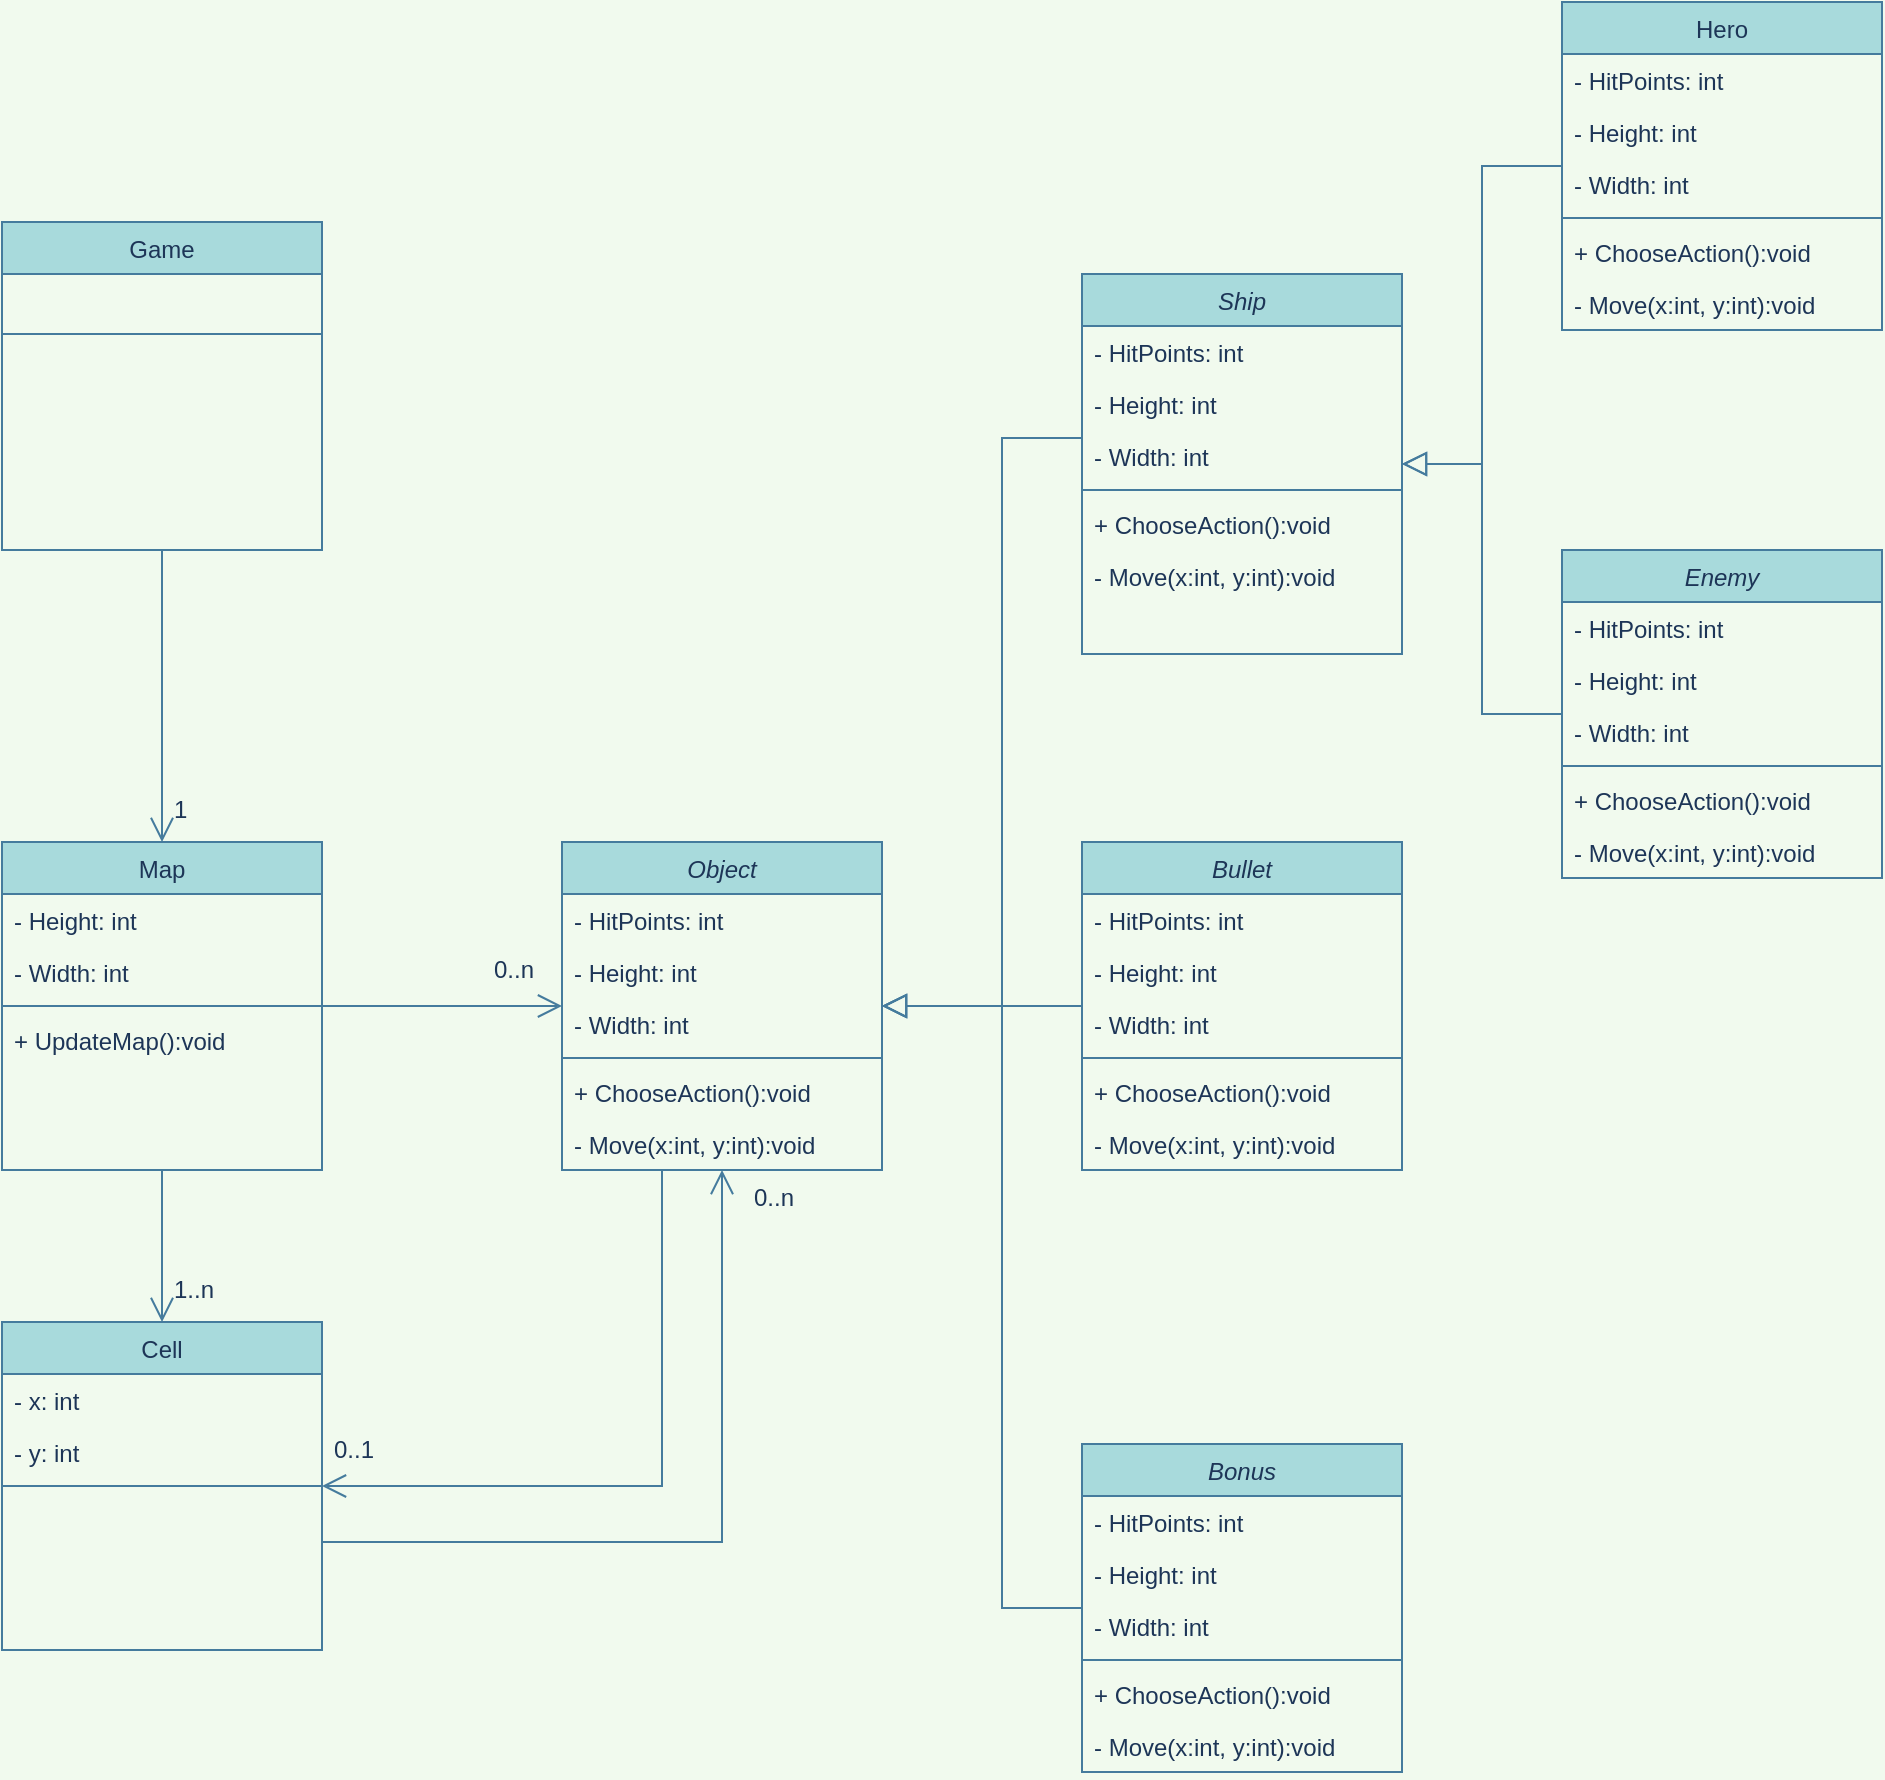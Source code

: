 <mxfile version="16.2.4" type="github">
  <diagram id="C5RBs43oDa-KdzZeNtuy" name="Page-1">
    <mxGraphModel dx="2249" dy="1931" grid="1" gridSize="10" guides="1" tooltips="1" connect="1" arrows="1" fold="1" page="1" pageScale="1" pageWidth="827" pageHeight="1169" background="#F1FAEE" math="0" shadow="0">
      <root>
        <mxCell id="WIyWlLk6GJQsqaUBKTNV-0" />
        <mxCell id="WIyWlLk6GJQsqaUBKTNV-1" parent="WIyWlLk6GJQsqaUBKTNV-0" />
        <mxCell id="6Kgd5F2GnS0SVKOcDhDG-1" style="edgeStyle=orthogonalEdgeStyle;rounded=0;orthogonalLoop=1;jettySize=auto;html=1;endArrow=open;endFill=0;endSize=10;labelBackgroundColor=#F1FAEE;strokeColor=#457B9D;fontColor=#1D3557;" edge="1" parent="WIyWlLk6GJQsqaUBKTNV-1" source="zkfFHV4jXpPFQw0GAbJ--0" target="sF40B5gUfmNzDspJuT0A-15">
          <mxGeometry relative="1" as="geometry">
            <Array as="points">
              <mxPoint x="270" y="442" />
            </Array>
          </mxGeometry>
        </mxCell>
        <mxCell id="zkfFHV4jXpPFQw0GAbJ--0" value="Object" style="swimlane;fontStyle=2;align=center;verticalAlign=top;childLayout=stackLayout;horizontal=1;startSize=26;horizontalStack=0;resizeParent=1;resizeLast=0;collapsible=1;marginBottom=0;rounded=0;shadow=0;strokeWidth=1;fillColor=#A8DADC;strokeColor=#457B9D;fontColor=#1D3557;" parent="WIyWlLk6GJQsqaUBKTNV-1" vertex="1">
          <mxGeometry x="220" y="120" width="160" height="164" as="geometry">
            <mxRectangle x="230" y="140" width="160" height="26" as="alternateBounds" />
          </mxGeometry>
        </mxCell>
        <mxCell id="zkfFHV4jXpPFQw0GAbJ--1" value="- HitPoints: int" style="text;align=left;verticalAlign=top;spacingLeft=4;spacingRight=4;overflow=hidden;rotatable=0;points=[[0,0.5],[1,0.5]];portConstraint=eastwest;fontColor=#1D3557;" parent="zkfFHV4jXpPFQw0GAbJ--0" vertex="1">
          <mxGeometry y="26" width="160" height="26" as="geometry" />
        </mxCell>
        <mxCell id="zkfFHV4jXpPFQw0GAbJ--2" value="- Height: int" style="text;align=left;verticalAlign=top;spacingLeft=4;spacingRight=4;overflow=hidden;rotatable=0;points=[[0,0.5],[1,0.5]];portConstraint=eastwest;rounded=0;shadow=0;html=0;fontColor=#1D3557;" parent="zkfFHV4jXpPFQw0GAbJ--0" vertex="1">
          <mxGeometry y="52" width="160" height="26" as="geometry" />
        </mxCell>
        <mxCell id="zkfFHV4jXpPFQw0GAbJ--3" value="- Width: int" style="text;align=left;verticalAlign=top;spacingLeft=4;spacingRight=4;overflow=hidden;rotatable=0;points=[[0,0.5],[1,0.5]];portConstraint=eastwest;rounded=0;shadow=0;html=0;fontColor=#1D3557;" parent="zkfFHV4jXpPFQw0GAbJ--0" vertex="1">
          <mxGeometry y="78" width="160" height="26" as="geometry" />
        </mxCell>
        <mxCell id="zkfFHV4jXpPFQw0GAbJ--4" value="" style="line;html=1;strokeWidth=1;align=left;verticalAlign=middle;spacingTop=-1;spacingLeft=3;spacingRight=3;rotatable=0;labelPosition=right;points=[];portConstraint=eastwest;labelBackgroundColor=#F1FAEE;fillColor=#A8DADC;strokeColor=#457B9D;fontColor=#1D3557;" parent="zkfFHV4jXpPFQw0GAbJ--0" vertex="1">
          <mxGeometry y="104" width="160" height="8" as="geometry" />
        </mxCell>
        <mxCell id="zkfFHV4jXpPFQw0GAbJ--5" value="+ ChooseAction():void " style="text;align=left;verticalAlign=top;spacingLeft=4;spacingRight=4;overflow=hidden;rotatable=0;points=[[0,0.5],[1,0.5]];portConstraint=eastwest;fontColor=#1D3557;" parent="zkfFHV4jXpPFQw0GAbJ--0" vertex="1">
          <mxGeometry y="112" width="160" height="26" as="geometry" />
        </mxCell>
        <mxCell id="sF40B5gUfmNzDspJuT0A-0" value="- Move(x:int, y:int):void " style="text;align=left;verticalAlign=top;spacingLeft=4;spacingRight=4;overflow=hidden;rotatable=0;points=[[0,0.5],[1,0.5]];portConstraint=eastwest;fontColor=#1D3557;" parent="zkfFHV4jXpPFQw0GAbJ--0" vertex="1">
          <mxGeometry y="138" width="160" height="26" as="geometry" />
        </mxCell>
        <mxCell id="sF40B5gUfmNzDspJuT0A-14" style="edgeStyle=orthogonalEdgeStyle;rounded=0;orthogonalLoop=1;jettySize=auto;html=1;endArrow=open;endFill=0;endSize=10;labelBackgroundColor=#F1FAEE;strokeColor=#457B9D;fontColor=#1D3557;" parent="WIyWlLk6GJQsqaUBKTNV-1" source="sF40B5gUfmNzDspJuT0A-1" target="zkfFHV4jXpPFQw0GAbJ--0" edge="1">
          <mxGeometry relative="1" as="geometry" />
        </mxCell>
        <mxCell id="6Kgd5F2GnS0SVKOcDhDG-2" style="edgeStyle=orthogonalEdgeStyle;rounded=0;orthogonalLoop=1;jettySize=auto;html=1;endSize=10;endArrow=open;endFill=0;labelBackgroundColor=#F1FAEE;strokeColor=#457B9D;fontColor=#1D3557;" edge="1" parent="WIyWlLk6GJQsqaUBKTNV-1" source="sF40B5gUfmNzDspJuT0A-1" target="sF40B5gUfmNzDspJuT0A-15">
          <mxGeometry relative="1" as="geometry" />
        </mxCell>
        <mxCell id="sF40B5gUfmNzDspJuT0A-1" value="Map" style="swimlane;fontStyle=0;align=center;verticalAlign=top;childLayout=stackLayout;horizontal=1;startSize=26;horizontalStack=0;resizeParent=1;resizeLast=0;collapsible=1;marginBottom=0;rounded=0;shadow=0;strokeWidth=1;fillColor=#A8DADC;strokeColor=#457B9D;fontColor=#1D3557;" parent="WIyWlLk6GJQsqaUBKTNV-1" vertex="1">
          <mxGeometry x="-60" y="120" width="160" height="164" as="geometry">
            <mxRectangle x="230" y="140" width="160" height="26" as="alternateBounds" />
          </mxGeometry>
        </mxCell>
        <mxCell id="sF40B5gUfmNzDspJuT0A-3" value="- Height: int" style="text;align=left;verticalAlign=top;spacingLeft=4;spacingRight=4;overflow=hidden;rotatable=0;points=[[0,0.5],[1,0.5]];portConstraint=eastwest;rounded=0;shadow=0;html=0;fontColor=#1D3557;" parent="sF40B5gUfmNzDspJuT0A-1" vertex="1">
          <mxGeometry y="26" width="160" height="26" as="geometry" />
        </mxCell>
        <mxCell id="sF40B5gUfmNzDspJuT0A-4" value="- Width: int" style="text;align=left;verticalAlign=top;spacingLeft=4;spacingRight=4;overflow=hidden;rotatable=0;points=[[0,0.5],[1,0.5]];portConstraint=eastwest;rounded=0;shadow=0;html=0;fontColor=#1D3557;" parent="sF40B5gUfmNzDspJuT0A-1" vertex="1">
          <mxGeometry y="52" width="160" height="26" as="geometry" />
        </mxCell>
        <mxCell id="sF40B5gUfmNzDspJuT0A-5" value="" style="line;html=1;strokeWidth=1;align=left;verticalAlign=middle;spacingTop=-1;spacingLeft=3;spacingRight=3;rotatable=0;labelPosition=right;points=[];portConstraint=eastwest;labelBackgroundColor=#F1FAEE;fillColor=#A8DADC;strokeColor=#457B9D;fontColor=#1D3557;" parent="sF40B5gUfmNzDspJuT0A-1" vertex="1">
          <mxGeometry y="78" width="160" height="8" as="geometry" />
        </mxCell>
        <mxCell id="sF40B5gUfmNzDspJuT0A-6" value="+ UpdateMap():void " style="text;align=left;verticalAlign=top;spacingLeft=4;spacingRight=4;overflow=hidden;rotatable=0;points=[[0,0.5],[1,0.5]];portConstraint=eastwest;fontColor=#1D3557;" parent="sF40B5gUfmNzDspJuT0A-1" vertex="1">
          <mxGeometry y="86" width="160" height="26" as="geometry" />
        </mxCell>
        <mxCell id="sF40B5gUfmNzDspJuT0A-13" style="edgeStyle=orthogonalEdgeStyle;rounded=0;orthogonalLoop=1;jettySize=auto;html=1;endArrow=open;endFill=0;endSize=10;labelBackgroundColor=#F1FAEE;strokeColor=#457B9D;fontColor=#1D3557;" parent="WIyWlLk6GJQsqaUBKTNV-1" source="sF40B5gUfmNzDspJuT0A-8" target="sF40B5gUfmNzDspJuT0A-1" edge="1">
          <mxGeometry relative="1" as="geometry" />
        </mxCell>
        <mxCell id="sF40B5gUfmNzDspJuT0A-8" value="Game" style="swimlane;fontStyle=0;align=center;verticalAlign=top;childLayout=stackLayout;horizontal=1;startSize=26;horizontalStack=0;resizeParent=1;resizeLast=0;collapsible=1;marginBottom=0;rounded=0;shadow=0;strokeWidth=1;fillColor=#A8DADC;strokeColor=#457B9D;fontColor=#1D3557;" parent="WIyWlLk6GJQsqaUBKTNV-1" vertex="1">
          <mxGeometry x="-60" y="-190" width="160" height="164" as="geometry">
            <mxRectangle x="230" y="140" width="160" height="26" as="alternateBounds" />
          </mxGeometry>
        </mxCell>
        <mxCell id="sF40B5gUfmNzDspJuT0A-9" value="   " style="text;align=left;verticalAlign=top;spacingLeft=4;spacingRight=4;overflow=hidden;rotatable=0;points=[[0,0.5],[1,0.5]];portConstraint=eastwest;rounded=0;shadow=0;html=0;fontColor=#1D3557;" parent="sF40B5gUfmNzDspJuT0A-8" vertex="1">
          <mxGeometry y="26" width="160" height="26" as="geometry" />
        </mxCell>
        <mxCell id="sF40B5gUfmNzDspJuT0A-11" value="" style="line;html=1;strokeWidth=1;align=left;verticalAlign=middle;spacingTop=-1;spacingLeft=3;spacingRight=3;rotatable=0;labelPosition=right;points=[];portConstraint=eastwest;labelBackgroundColor=#F1FAEE;fillColor=#A8DADC;strokeColor=#457B9D;fontColor=#1D3557;" parent="sF40B5gUfmNzDspJuT0A-8" vertex="1">
          <mxGeometry y="52" width="160" height="8" as="geometry" />
        </mxCell>
        <mxCell id="sF40B5gUfmNzDspJuT0A-20" style="edgeStyle=orthogonalEdgeStyle;rounded=0;orthogonalLoop=1;jettySize=auto;html=1;endArrow=open;endFill=0;endSize=10;labelBackgroundColor=#F1FAEE;strokeColor=#457B9D;fontColor=#1D3557;" parent="WIyWlLk6GJQsqaUBKTNV-1" source="sF40B5gUfmNzDspJuT0A-15" target="zkfFHV4jXpPFQw0GAbJ--0" edge="1">
          <mxGeometry relative="1" as="geometry">
            <Array as="points">
              <mxPoint x="300" y="470" />
            </Array>
          </mxGeometry>
        </mxCell>
        <mxCell id="sF40B5gUfmNzDspJuT0A-15" value="Cell" style="swimlane;fontStyle=0;align=center;verticalAlign=top;childLayout=stackLayout;horizontal=1;startSize=26;horizontalStack=0;resizeParent=1;resizeLast=0;collapsible=1;marginBottom=0;rounded=0;shadow=0;strokeWidth=1;fillColor=#A8DADC;strokeColor=#457B9D;fontColor=#1D3557;" parent="WIyWlLk6GJQsqaUBKTNV-1" vertex="1">
          <mxGeometry x="-60" y="360" width="160" height="164" as="geometry">
            <mxRectangle x="230" y="140" width="160" height="26" as="alternateBounds" />
          </mxGeometry>
        </mxCell>
        <mxCell id="sF40B5gUfmNzDspJuT0A-16" value="- x: int" style="text;align=left;verticalAlign=top;spacingLeft=4;spacingRight=4;overflow=hidden;rotatable=0;points=[[0,0.5],[1,0.5]];portConstraint=eastwest;rounded=0;shadow=0;html=0;fontColor=#1D3557;" parent="sF40B5gUfmNzDspJuT0A-15" vertex="1">
          <mxGeometry y="26" width="160" height="26" as="geometry" />
        </mxCell>
        <mxCell id="sF40B5gUfmNzDspJuT0A-17" value="- y: int" style="text;align=left;verticalAlign=top;spacingLeft=4;spacingRight=4;overflow=hidden;rotatable=0;points=[[0,0.5],[1,0.5]];portConstraint=eastwest;rounded=0;shadow=0;html=0;fontColor=#1D3557;" parent="sF40B5gUfmNzDspJuT0A-15" vertex="1">
          <mxGeometry y="52" width="160" height="26" as="geometry" />
        </mxCell>
        <mxCell id="sF40B5gUfmNzDspJuT0A-18" value="" style="line;html=1;strokeWidth=1;align=left;verticalAlign=middle;spacingTop=-1;spacingLeft=3;spacingRight=3;rotatable=0;labelPosition=right;points=[];portConstraint=eastwest;labelBackgroundColor=#F1FAEE;fillColor=#A8DADC;strokeColor=#457B9D;fontColor=#1D3557;" parent="sF40B5gUfmNzDspJuT0A-15" vertex="1">
          <mxGeometry y="78" width="160" height="8" as="geometry" />
        </mxCell>
        <mxCell id="sF40B5gUfmNzDspJuT0A-52" style="edgeStyle=orthogonalEdgeStyle;rounded=0;orthogonalLoop=1;jettySize=auto;html=1;endArrow=block;endFill=0;endSize=10;labelBackgroundColor=#F1FAEE;strokeColor=#457B9D;fontColor=#1D3557;" parent="WIyWlLk6GJQsqaUBKTNV-1" source="sF40B5gUfmNzDspJuT0A-22" target="zkfFHV4jXpPFQw0GAbJ--0" edge="1">
          <mxGeometry relative="1" as="geometry">
            <Array as="points">
              <mxPoint x="440" y="-82" />
              <mxPoint x="440" y="202" />
            </Array>
          </mxGeometry>
        </mxCell>
        <mxCell id="sF40B5gUfmNzDspJuT0A-22" value="Ship" style="swimlane;fontStyle=2;align=center;verticalAlign=top;childLayout=stackLayout;horizontal=1;startSize=26;horizontalStack=0;resizeParent=1;resizeLast=0;collapsible=1;marginBottom=0;rounded=0;shadow=0;strokeWidth=1;fillColor=#A8DADC;strokeColor=#457B9D;fontColor=#1D3557;" parent="WIyWlLk6GJQsqaUBKTNV-1" vertex="1">
          <mxGeometry x="480" y="-164" width="160" height="190" as="geometry">
            <mxRectangle x="230" y="140" width="160" height="26" as="alternateBounds" />
          </mxGeometry>
        </mxCell>
        <mxCell id="sF40B5gUfmNzDspJuT0A-23" value="- HitPoints: int" style="text;align=left;verticalAlign=top;spacingLeft=4;spacingRight=4;overflow=hidden;rotatable=0;points=[[0,0.5],[1,0.5]];portConstraint=eastwest;fontColor=#1D3557;" parent="sF40B5gUfmNzDspJuT0A-22" vertex="1">
          <mxGeometry y="26" width="160" height="26" as="geometry" />
        </mxCell>
        <mxCell id="sF40B5gUfmNzDspJuT0A-24" value="- Height: int" style="text;align=left;verticalAlign=top;spacingLeft=4;spacingRight=4;overflow=hidden;rotatable=0;points=[[0,0.5],[1,0.5]];portConstraint=eastwest;rounded=0;shadow=0;html=0;fontColor=#1D3557;" parent="sF40B5gUfmNzDspJuT0A-22" vertex="1">
          <mxGeometry y="52" width="160" height="26" as="geometry" />
        </mxCell>
        <mxCell id="sF40B5gUfmNzDspJuT0A-25" value="- Width: int" style="text;align=left;verticalAlign=top;spacingLeft=4;spacingRight=4;overflow=hidden;rotatable=0;points=[[0,0.5],[1,0.5]];portConstraint=eastwest;rounded=0;shadow=0;html=0;fontColor=#1D3557;" parent="sF40B5gUfmNzDspJuT0A-22" vertex="1">
          <mxGeometry y="78" width="160" height="26" as="geometry" />
        </mxCell>
        <mxCell id="sF40B5gUfmNzDspJuT0A-26" value="" style="line;html=1;strokeWidth=1;align=left;verticalAlign=middle;spacingTop=-1;spacingLeft=3;spacingRight=3;rotatable=0;labelPosition=right;points=[];portConstraint=eastwest;labelBackgroundColor=#F1FAEE;fillColor=#A8DADC;strokeColor=#457B9D;fontColor=#1D3557;" parent="sF40B5gUfmNzDspJuT0A-22" vertex="1">
          <mxGeometry y="104" width="160" height="8" as="geometry" />
        </mxCell>
        <mxCell id="sF40B5gUfmNzDspJuT0A-27" value="+ ChooseAction():void " style="text;align=left;verticalAlign=top;spacingLeft=4;spacingRight=4;overflow=hidden;rotatable=0;points=[[0,0.5],[1,0.5]];portConstraint=eastwest;fontColor=#1D3557;" parent="sF40B5gUfmNzDspJuT0A-22" vertex="1">
          <mxGeometry y="112" width="160" height="26" as="geometry" />
        </mxCell>
        <mxCell id="sF40B5gUfmNzDspJuT0A-28" value="- Move(x:int, y:int):void " style="text;align=left;verticalAlign=top;spacingLeft=4;spacingRight=4;overflow=hidden;rotatable=0;points=[[0,0.5],[1,0.5]];portConstraint=eastwest;fontColor=#1D3557;" parent="sF40B5gUfmNzDspJuT0A-22" vertex="1">
          <mxGeometry y="138" width="160" height="26" as="geometry" />
        </mxCell>
        <mxCell id="sF40B5gUfmNzDspJuT0A-62" style="edgeStyle=orthogonalEdgeStyle;rounded=0;orthogonalLoop=1;jettySize=auto;html=1;endArrow=block;endFill=0;endSize=10;labelBackgroundColor=#F1FAEE;strokeColor=#457B9D;fontColor=#1D3557;" parent="WIyWlLk6GJQsqaUBKTNV-1" source="sF40B5gUfmNzDspJuT0A-29" target="zkfFHV4jXpPFQw0GAbJ--0" edge="1">
          <mxGeometry relative="1" as="geometry">
            <Array as="points">
              <mxPoint x="440" y="503" />
              <mxPoint x="440" y="202" />
            </Array>
          </mxGeometry>
        </mxCell>
        <mxCell id="sF40B5gUfmNzDspJuT0A-29" value="Bonus" style="swimlane;fontStyle=2;align=center;verticalAlign=top;childLayout=stackLayout;horizontal=1;startSize=26;horizontalStack=0;resizeParent=1;resizeLast=0;collapsible=1;marginBottom=0;rounded=0;shadow=0;strokeWidth=1;fillColor=#A8DADC;strokeColor=#457B9D;fontColor=#1D3557;" parent="WIyWlLk6GJQsqaUBKTNV-1" vertex="1">
          <mxGeometry x="480" y="421" width="160" height="164" as="geometry">
            <mxRectangle x="230" y="140" width="160" height="26" as="alternateBounds" />
          </mxGeometry>
        </mxCell>
        <mxCell id="sF40B5gUfmNzDspJuT0A-30" value="- HitPoints: int" style="text;align=left;verticalAlign=top;spacingLeft=4;spacingRight=4;overflow=hidden;rotatable=0;points=[[0,0.5],[1,0.5]];portConstraint=eastwest;fontColor=#1D3557;" parent="sF40B5gUfmNzDspJuT0A-29" vertex="1">
          <mxGeometry y="26" width="160" height="26" as="geometry" />
        </mxCell>
        <mxCell id="sF40B5gUfmNzDspJuT0A-31" value="- Height: int" style="text;align=left;verticalAlign=top;spacingLeft=4;spacingRight=4;overflow=hidden;rotatable=0;points=[[0,0.5],[1,0.5]];portConstraint=eastwest;rounded=0;shadow=0;html=0;fontColor=#1D3557;" parent="sF40B5gUfmNzDspJuT0A-29" vertex="1">
          <mxGeometry y="52" width="160" height="26" as="geometry" />
        </mxCell>
        <mxCell id="sF40B5gUfmNzDspJuT0A-32" value="- Width: int" style="text;align=left;verticalAlign=top;spacingLeft=4;spacingRight=4;overflow=hidden;rotatable=0;points=[[0,0.5],[1,0.5]];portConstraint=eastwest;rounded=0;shadow=0;html=0;fontColor=#1D3557;" parent="sF40B5gUfmNzDspJuT0A-29" vertex="1">
          <mxGeometry y="78" width="160" height="26" as="geometry" />
        </mxCell>
        <mxCell id="sF40B5gUfmNzDspJuT0A-33" value="" style="line;html=1;strokeWidth=1;align=left;verticalAlign=middle;spacingTop=-1;spacingLeft=3;spacingRight=3;rotatable=0;labelPosition=right;points=[];portConstraint=eastwest;labelBackgroundColor=#F1FAEE;fillColor=#A8DADC;strokeColor=#457B9D;fontColor=#1D3557;" parent="sF40B5gUfmNzDspJuT0A-29" vertex="1">
          <mxGeometry y="104" width="160" height="8" as="geometry" />
        </mxCell>
        <mxCell id="sF40B5gUfmNzDspJuT0A-34" value="+ ChooseAction():void " style="text;align=left;verticalAlign=top;spacingLeft=4;spacingRight=4;overflow=hidden;rotatable=0;points=[[0,0.5],[1,0.5]];portConstraint=eastwest;fontColor=#1D3557;" parent="sF40B5gUfmNzDspJuT0A-29" vertex="1">
          <mxGeometry y="112" width="160" height="26" as="geometry" />
        </mxCell>
        <mxCell id="sF40B5gUfmNzDspJuT0A-35" value="- Move(x:int, y:int):void " style="text;align=left;verticalAlign=top;spacingLeft=4;spacingRight=4;overflow=hidden;rotatable=0;points=[[0,0.5],[1,0.5]];portConstraint=eastwest;fontColor=#1D3557;" parent="sF40B5gUfmNzDspJuT0A-29" vertex="1">
          <mxGeometry y="138" width="160" height="26" as="geometry" />
        </mxCell>
        <mxCell id="sF40B5gUfmNzDspJuT0A-51" style="edgeStyle=orthogonalEdgeStyle;rounded=0;orthogonalLoop=1;jettySize=auto;html=1;endArrow=block;endFill=0;endSize=10;labelBackgroundColor=#F1FAEE;strokeColor=#457B9D;fontColor=#1D3557;" parent="WIyWlLk6GJQsqaUBKTNV-1" source="sF40B5gUfmNzDspJuT0A-36" target="zkfFHV4jXpPFQw0GAbJ--0" edge="1">
          <mxGeometry relative="1" as="geometry" />
        </mxCell>
        <mxCell id="sF40B5gUfmNzDspJuT0A-36" value="Bullet" style="swimlane;fontStyle=2;align=center;verticalAlign=top;childLayout=stackLayout;horizontal=1;startSize=26;horizontalStack=0;resizeParent=1;resizeLast=0;collapsible=1;marginBottom=0;rounded=0;shadow=0;strokeWidth=1;fillColor=#A8DADC;strokeColor=#457B9D;fontColor=#1D3557;" parent="WIyWlLk6GJQsqaUBKTNV-1" vertex="1">
          <mxGeometry x="480" y="120" width="160" height="164" as="geometry">
            <mxRectangle x="230" y="140" width="160" height="26" as="alternateBounds" />
          </mxGeometry>
        </mxCell>
        <mxCell id="sF40B5gUfmNzDspJuT0A-37" value="- HitPoints: int" style="text;align=left;verticalAlign=top;spacingLeft=4;spacingRight=4;overflow=hidden;rotatable=0;points=[[0,0.5],[1,0.5]];portConstraint=eastwest;fontColor=#1D3557;" parent="sF40B5gUfmNzDspJuT0A-36" vertex="1">
          <mxGeometry y="26" width="160" height="26" as="geometry" />
        </mxCell>
        <mxCell id="sF40B5gUfmNzDspJuT0A-38" value="- Height: int" style="text;align=left;verticalAlign=top;spacingLeft=4;spacingRight=4;overflow=hidden;rotatable=0;points=[[0,0.5],[1,0.5]];portConstraint=eastwest;rounded=0;shadow=0;html=0;fontColor=#1D3557;" parent="sF40B5gUfmNzDspJuT0A-36" vertex="1">
          <mxGeometry y="52" width="160" height="26" as="geometry" />
        </mxCell>
        <mxCell id="sF40B5gUfmNzDspJuT0A-39" value="- Width: int" style="text;align=left;verticalAlign=top;spacingLeft=4;spacingRight=4;overflow=hidden;rotatable=0;points=[[0,0.5],[1,0.5]];portConstraint=eastwest;rounded=0;shadow=0;html=0;fontColor=#1D3557;" parent="sF40B5gUfmNzDspJuT0A-36" vertex="1">
          <mxGeometry y="78" width="160" height="26" as="geometry" />
        </mxCell>
        <mxCell id="sF40B5gUfmNzDspJuT0A-40" value="" style="line;html=1;strokeWidth=1;align=left;verticalAlign=middle;spacingTop=-1;spacingLeft=3;spacingRight=3;rotatable=0;labelPosition=right;points=[];portConstraint=eastwest;labelBackgroundColor=#F1FAEE;fillColor=#A8DADC;strokeColor=#457B9D;fontColor=#1D3557;" parent="sF40B5gUfmNzDspJuT0A-36" vertex="1">
          <mxGeometry y="104" width="160" height="8" as="geometry" />
        </mxCell>
        <mxCell id="sF40B5gUfmNzDspJuT0A-41" value="+ ChooseAction():void " style="text;align=left;verticalAlign=top;spacingLeft=4;spacingRight=4;overflow=hidden;rotatable=0;points=[[0,0.5],[1,0.5]];portConstraint=eastwest;fontColor=#1D3557;" parent="sF40B5gUfmNzDspJuT0A-36" vertex="1">
          <mxGeometry y="112" width="160" height="26" as="geometry" />
        </mxCell>
        <mxCell id="sF40B5gUfmNzDspJuT0A-42" value="- Move(x:int, y:int):void " style="text;align=left;verticalAlign=top;spacingLeft=4;spacingRight=4;overflow=hidden;rotatable=0;points=[[0,0.5],[1,0.5]];portConstraint=eastwest;fontColor=#1D3557;" parent="sF40B5gUfmNzDspJuT0A-36" vertex="1">
          <mxGeometry y="138" width="160" height="26" as="geometry" />
        </mxCell>
        <mxCell id="sF40B5gUfmNzDspJuT0A-60" style="edgeStyle=orthogonalEdgeStyle;rounded=0;orthogonalLoop=1;jettySize=auto;html=1;endArrow=block;endFill=0;endSize=10;labelBackgroundColor=#F1FAEE;strokeColor=#457B9D;fontColor=#1D3557;" parent="WIyWlLk6GJQsqaUBKTNV-1" source="sF40B5gUfmNzDspJuT0A-44" target="sF40B5gUfmNzDspJuT0A-22" edge="1">
          <mxGeometry relative="1" as="geometry" />
        </mxCell>
        <mxCell id="sF40B5gUfmNzDspJuT0A-44" value="Hero" style="swimlane;fontStyle=0;align=center;verticalAlign=top;childLayout=stackLayout;horizontal=1;startSize=26;horizontalStack=0;resizeParent=1;resizeLast=0;collapsible=1;marginBottom=0;rounded=0;shadow=0;strokeWidth=1;fillColor=#A8DADC;strokeColor=#457B9D;fontColor=#1D3557;" parent="WIyWlLk6GJQsqaUBKTNV-1" vertex="1">
          <mxGeometry x="720" y="-300" width="160" height="164" as="geometry">
            <mxRectangle x="230" y="140" width="160" height="26" as="alternateBounds" />
          </mxGeometry>
        </mxCell>
        <mxCell id="sF40B5gUfmNzDspJuT0A-45" value="- HitPoints: int" style="text;align=left;verticalAlign=top;spacingLeft=4;spacingRight=4;overflow=hidden;rotatable=0;points=[[0,0.5],[1,0.5]];portConstraint=eastwest;fontColor=#1D3557;" parent="sF40B5gUfmNzDspJuT0A-44" vertex="1">
          <mxGeometry y="26" width="160" height="26" as="geometry" />
        </mxCell>
        <mxCell id="sF40B5gUfmNzDspJuT0A-46" value="- Height: int" style="text;align=left;verticalAlign=top;spacingLeft=4;spacingRight=4;overflow=hidden;rotatable=0;points=[[0,0.5],[1,0.5]];portConstraint=eastwest;rounded=0;shadow=0;html=0;fontColor=#1D3557;" parent="sF40B5gUfmNzDspJuT0A-44" vertex="1">
          <mxGeometry y="52" width="160" height="26" as="geometry" />
        </mxCell>
        <mxCell id="sF40B5gUfmNzDspJuT0A-47" value="- Width: int" style="text;align=left;verticalAlign=top;spacingLeft=4;spacingRight=4;overflow=hidden;rotatable=0;points=[[0,0.5],[1,0.5]];portConstraint=eastwest;rounded=0;shadow=0;html=0;fontColor=#1D3557;" parent="sF40B5gUfmNzDspJuT0A-44" vertex="1">
          <mxGeometry y="78" width="160" height="26" as="geometry" />
        </mxCell>
        <mxCell id="sF40B5gUfmNzDspJuT0A-48" value="" style="line;html=1;strokeWidth=1;align=left;verticalAlign=middle;spacingTop=-1;spacingLeft=3;spacingRight=3;rotatable=0;labelPosition=right;points=[];portConstraint=eastwest;labelBackgroundColor=#F1FAEE;fillColor=#A8DADC;strokeColor=#457B9D;fontColor=#1D3557;" parent="sF40B5gUfmNzDspJuT0A-44" vertex="1">
          <mxGeometry y="104" width="160" height="8" as="geometry" />
        </mxCell>
        <mxCell id="sF40B5gUfmNzDspJuT0A-49" value="+ ChooseAction():void " style="text;align=left;verticalAlign=top;spacingLeft=4;spacingRight=4;overflow=hidden;rotatable=0;points=[[0,0.5],[1,0.5]];portConstraint=eastwest;fontColor=#1D3557;" parent="sF40B5gUfmNzDspJuT0A-44" vertex="1">
          <mxGeometry y="112" width="160" height="26" as="geometry" />
        </mxCell>
        <mxCell id="sF40B5gUfmNzDspJuT0A-50" value="- Move(x:int, y:int):void " style="text;align=left;verticalAlign=top;spacingLeft=4;spacingRight=4;overflow=hidden;rotatable=0;points=[[0,0.5],[1,0.5]];portConstraint=eastwest;fontColor=#1D3557;" parent="sF40B5gUfmNzDspJuT0A-44" vertex="1">
          <mxGeometry y="138" width="160" height="26" as="geometry" />
        </mxCell>
        <mxCell id="sF40B5gUfmNzDspJuT0A-61" style="edgeStyle=orthogonalEdgeStyle;rounded=0;orthogonalLoop=1;jettySize=auto;html=1;endArrow=block;endFill=0;endSize=10;labelBackgroundColor=#F1FAEE;strokeColor=#457B9D;fontColor=#1D3557;" parent="WIyWlLk6GJQsqaUBKTNV-1" source="sF40B5gUfmNzDspJuT0A-53" target="sF40B5gUfmNzDspJuT0A-22" edge="1">
          <mxGeometry relative="1" as="geometry" />
        </mxCell>
        <mxCell id="sF40B5gUfmNzDspJuT0A-53" value="Enemy" style="swimlane;fontStyle=2;align=center;verticalAlign=top;childLayout=stackLayout;horizontal=1;startSize=26;horizontalStack=0;resizeParent=1;resizeLast=0;collapsible=1;marginBottom=0;rounded=0;shadow=0;strokeWidth=1;fillColor=#A8DADC;strokeColor=#457B9D;fontColor=#1D3557;" parent="WIyWlLk6GJQsqaUBKTNV-1" vertex="1">
          <mxGeometry x="720" y="-26" width="160" height="164" as="geometry">
            <mxRectangle x="230" y="140" width="160" height="26" as="alternateBounds" />
          </mxGeometry>
        </mxCell>
        <mxCell id="sF40B5gUfmNzDspJuT0A-54" value="- HitPoints: int" style="text;align=left;verticalAlign=top;spacingLeft=4;spacingRight=4;overflow=hidden;rotatable=0;points=[[0,0.5],[1,0.5]];portConstraint=eastwest;fontColor=#1D3557;" parent="sF40B5gUfmNzDspJuT0A-53" vertex="1">
          <mxGeometry y="26" width="160" height="26" as="geometry" />
        </mxCell>
        <mxCell id="sF40B5gUfmNzDspJuT0A-55" value="- Height: int" style="text;align=left;verticalAlign=top;spacingLeft=4;spacingRight=4;overflow=hidden;rotatable=0;points=[[0,0.5],[1,0.5]];portConstraint=eastwest;rounded=0;shadow=0;html=0;fontColor=#1D3557;" parent="sF40B5gUfmNzDspJuT0A-53" vertex="1">
          <mxGeometry y="52" width="160" height="26" as="geometry" />
        </mxCell>
        <mxCell id="sF40B5gUfmNzDspJuT0A-56" value="- Width: int" style="text;align=left;verticalAlign=top;spacingLeft=4;spacingRight=4;overflow=hidden;rotatable=0;points=[[0,0.5],[1,0.5]];portConstraint=eastwest;rounded=0;shadow=0;html=0;fontColor=#1D3557;" parent="sF40B5gUfmNzDspJuT0A-53" vertex="1">
          <mxGeometry y="78" width="160" height="26" as="geometry" />
        </mxCell>
        <mxCell id="sF40B5gUfmNzDspJuT0A-57" value="" style="line;html=1;strokeWidth=1;align=left;verticalAlign=middle;spacingTop=-1;spacingLeft=3;spacingRight=3;rotatable=0;labelPosition=right;points=[];portConstraint=eastwest;labelBackgroundColor=#F1FAEE;fillColor=#A8DADC;strokeColor=#457B9D;fontColor=#1D3557;" parent="sF40B5gUfmNzDspJuT0A-53" vertex="1">
          <mxGeometry y="104" width="160" height="8" as="geometry" />
        </mxCell>
        <mxCell id="sF40B5gUfmNzDspJuT0A-58" value="+ ChooseAction():void " style="text;align=left;verticalAlign=top;spacingLeft=4;spacingRight=4;overflow=hidden;rotatable=0;points=[[0,0.5],[1,0.5]];portConstraint=eastwest;fontColor=#1D3557;" parent="sF40B5gUfmNzDspJuT0A-53" vertex="1">
          <mxGeometry y="112" width="160" height="26" as="geometry" />
        </mxCell>
        <mxCell id="sF40B5gUfmNzDspJuT0A-59" value="- Move(x:int, y:int):void " style="text;align=left;verticalAlign=top;spacingLeft=4;spacingRight=4;overflow=hidden;rotatable=0;points=[[0,0.5],[1,0.5]];portConstraint=eastwest;fontColor=#1D3557;" parent="sF40B5gUfmNzDspJuT0A-53" vertex="1">
          <mxGeometry y="138" width="160" height="26" as="geometry" />
        </mxCell>
        <mxCell id="6Kgd5F2GnS0SVKOcDhDG-3" value="0..1" style="text;align=left;verticalAlign=top;spacingLeft=4;spacingRight=4;overflow=hidden;rotatable=0;points=[[0,0.5],[1,0.5]];portConstraint=eastwest;rounded=0;shadow=0;html=0;fontColor=#1D3557;" vertex="1" parent="WIyWlLk6GJQsqaUBKTNV-1">
          <mxGeometry x="100" y="410" width="40" height="26" as="geometry" />
        </mxCell>
        <mxCell id="6Kgd5F2GnS0SVKOcDhDG-4" value="0..n" style="text;align=left;verticalAlign=top;spacingLeft=4;spacingRight=4;overflow=hidden;rotatable=0;points=[[0,0.5],[1,0.5]];portConstraint=eastwest;rounded=0;shadow=0;html=0;fontColor=#1D3557;" vertex="1" parent="WIyWlLk6GJQsqaUBKTNV-1">
          <mxGeometry x="180" y="170" width="40" height="26" as="geometry" />
        </mxCell>
        <mxCell id="6Kgd5F2GnS0SVKOcDhDG-5" value="1..n" style="text;align=left;verticalAlign=top;spacingLeft=4;spacingRight=4;overflow=hidden;rotatable=0;points=[[0,0.5],[1,0.5]];portConstraint=eastwest;rounded=0;shadow=0;html=0;fontColor=#1D3557;" vertex="1" parent="WIyWlLk6GJQsqaUBKTNV-1">
          <mxGeometry x="20" y="330" width="40" height="26" as="geometry" />
        </mxCell>
        <mxCell id="6Kgd5F2GnS0SVKOcDhDG-6" value="1" style="text;align=left;verticalAlign=top;spacingLeft=4;spacingRight=4;overflow=hidden;rotatable=0;points=[[0,0.5],[1,0.5]];portConstraint=eastwest;rounded=0;shadow=0;html=0;fontColor=#1D3557;" vertex="1" parent="WIyWlLk6GJQsqaUBKTNV-1">
          <mxGeometry x="20" y="90" width="40" height="26" as="geometry" />
        </mxCell>
        <mxCell id="6Kgd5F2GnS0SVKOcDhDG-8" value="0..n" style="text;align=left;verticalAlign=top;spacingLeft=4;spacingRight=4;overflow=hidden;rotatable=0;points=[[0,0.5],[1,0.5]];portConstraint=eastwest;rounded=0;shadow=0;html=0;fontColor=#1D3557;" vertex="1" parent="WIyWlLk6GJQsqaUBKTNV-1">
          <mxGeometry x="310" y="284" width="40" height="26" as="geometry" />
        </mxCell>
      </root>
    </mxGraphModel>
  </diagram>
</mxfile>
